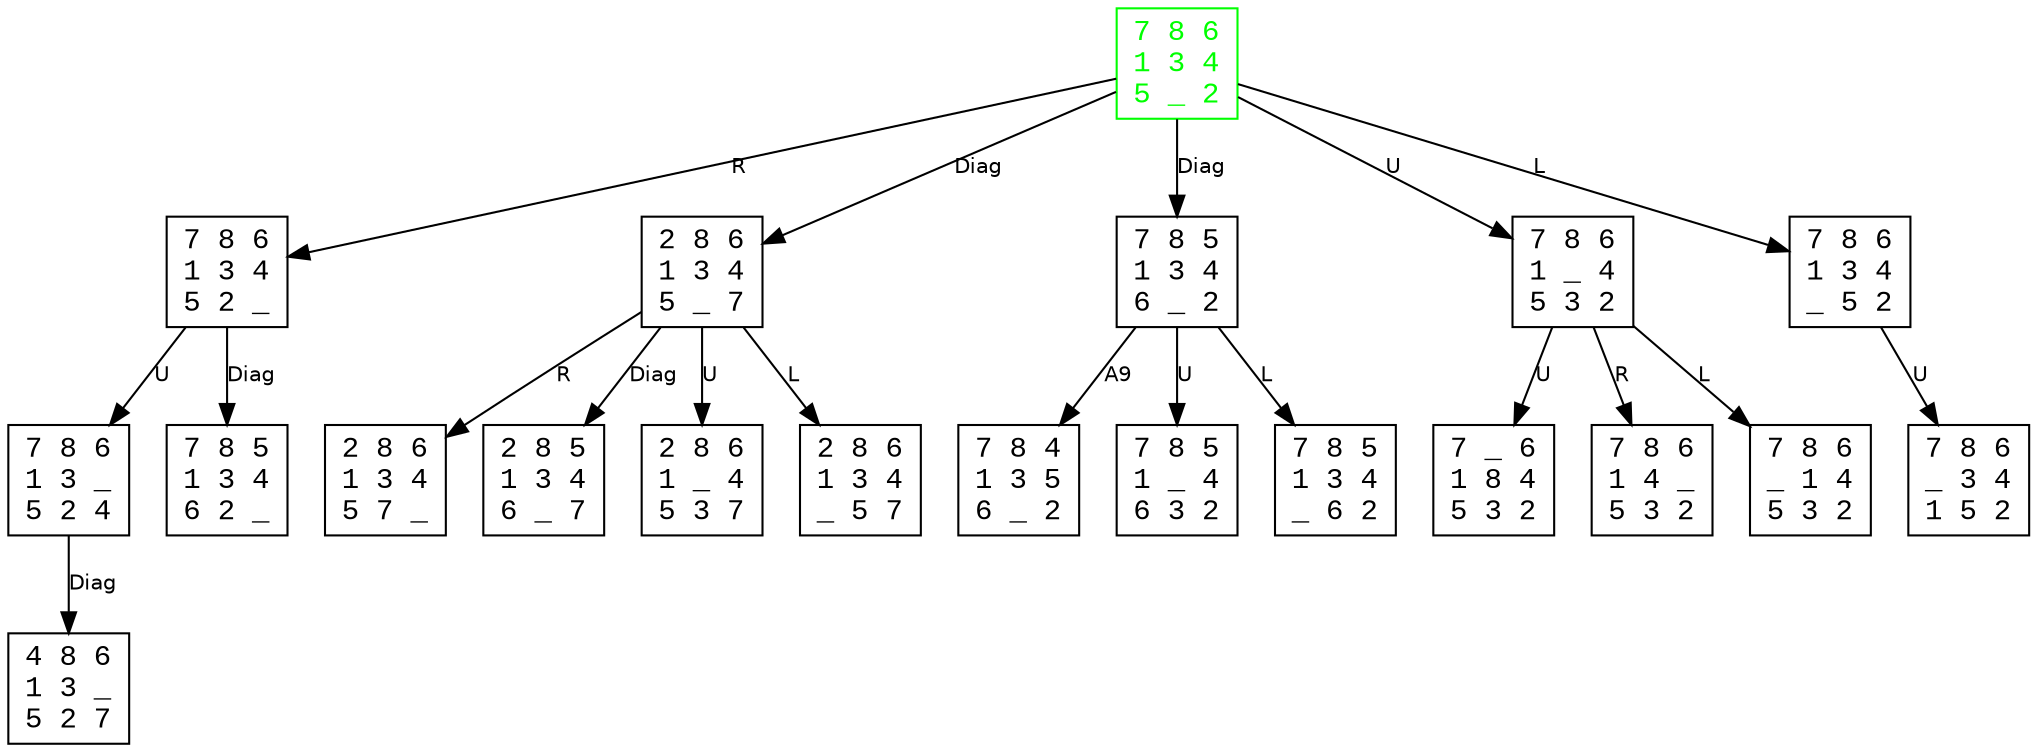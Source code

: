 digraph SearchTreeAStar {
  node [shape=box, fontname="Courier New"];
  edge [fontname="Helvetica", fontsize=10];
  n0 [label="7 8 6\n1 3 4\n5 _ 2", color="green", fontcolor="green"];
  n1 [label="7 8 6\n1 3 4\n5 2 _", color="black", fontcolor="black"];
  n2 [label="2 8 6\n1 3 4\n5 _ 7", color="black", fontcolor="black"];
  n3 [label="7 8 5\n1 3 4\n6 _ 2", color="black", fontcolor="black"];
  n4 [label="7 8 6\n1 _ 4\n5 3 2", color="black", fontcolor="black"];
  n5 [label="7 8 6\n1 3 4\n_ 5 2", color="black", fontcolor="black"];
  n6 [label="7 8 6\n1 3 _\n5 2 4", color="black", fontcolor="black"];
  n7 [label="7 8 5\n1 3 4\n6 2 _", color="black", fontcolor="black"];
  n8 [label="2 8 6\n1 3 4\n5 7 _", color="black", fontcolor="black"];
  n9 [label="2 8 5\n1 3 4\n6 _ 7", color="black", fontcolor="black"];
  n10 [label="7 8 4\n1 3 5\n6 _ 2", color="black", fontcolor="black"];
  n11 [label="7 _ 6\n1 8 4\n5 3 2", color="black", fontcolor="black"];
  n12 [label="7 8 6\n1 4 _\n5 3 2", color="black", fontcolor="black"];
  n13 [label="7 8 6\n_ 1 4\n5 3 2", color="black", fontcolor="black"];
  n14 [label="7 8 6\n_ 3 4\n1 5 2", color="black", fontcolor="black"];
  n15 [label="2 8 6\n1 _ 4\n5 3 7", color="black", fontcolor="black"];
  n16 [label="2 8 6\n1 3 4\n_ 5 7", color="black", fontcolor="black"];
  n17 [label="7 8 5\n1 _ 4\n6 3 2", color="black", fontcolor="black"];
  n18 [label="7 8 5\n1 3 4\n_ 6 2", color="black", fontcolor="black"];
  n19 [label="4 8 6\n1 3 _\n5 2 7", color="black", fontcolor="black"];
  n0 -> n1 [label="R"];
  n0 -> n2 [label="Diag"];
  n0 -> n3 [label="Diag"];
  n0 -> n4 [label="U"];
  n0 -> n5 [label="L"];
  n1 -> n6 [label="U"];
  n1 -> n7 [label="Diag"];
  n2 -> n8 [label="R"];
  n2 -> n9 [label="Diag"];
  n3 -> n10 [label="A9"];
  n4 -> n11 [label="U"];
  n4 -> n12 [label="R"];
  n4 -> n13 [label="L"];
  n5 -> n14 [label="U"];
  n2 -> n15 [label="U"];
  n2 -> n16 [label="L"];
  n3 -> n17 [label="U"];
  n3 -> n18 [label="L"];
  n6 -> n19 [label="Diag"];
}